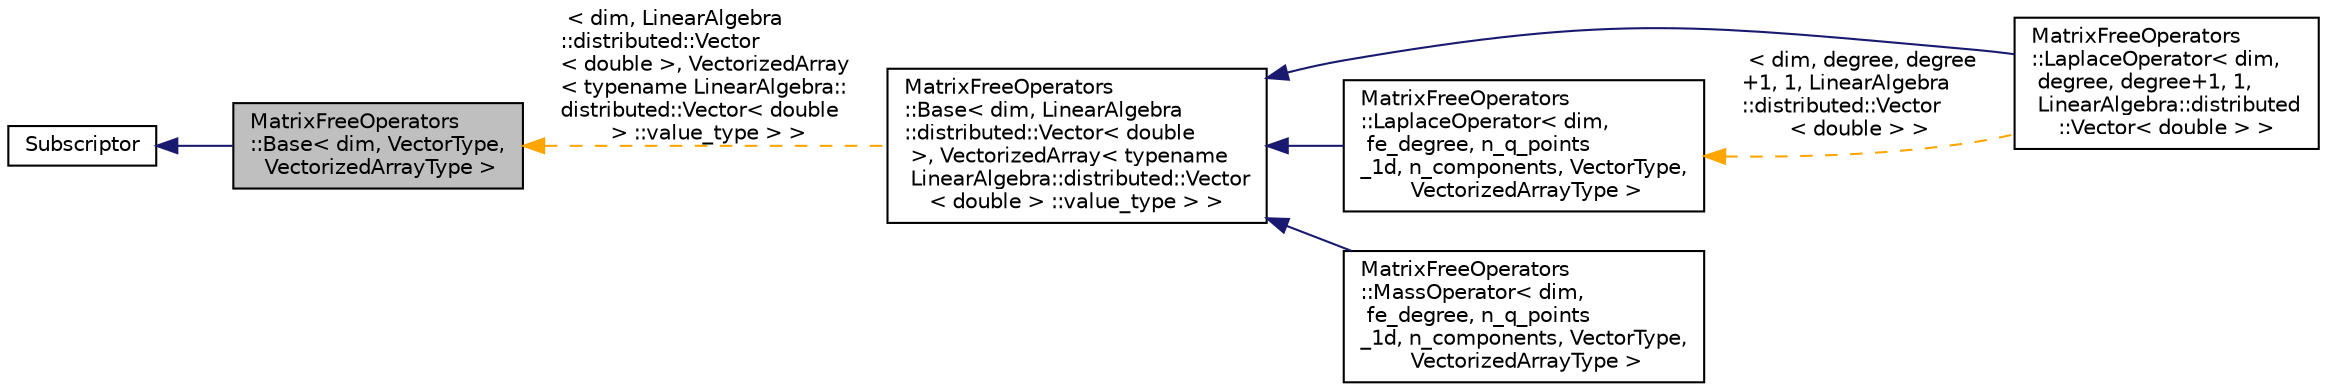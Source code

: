 digraph "MatrixFreeOperators::Base&lt; dim, VectorType, VectorizedArrayType &gt;"
{
 // LATEX_PDF_SIZE
  edge [fontname="Helvetica",fontsize="10",labelfontname="Helvetica",labelfontsize="10"];
  node [fontname="Helvetica",fontsize="10",shape=record];
  rankdir="LR";
  Node1 [label="MatrixFreeOperators\l::Base\< dim, VectorType,\l VectorizedArrayType \>",height=0.2,width=0.4,color="black", fillcolor="grey75", style="filled", fontcolor="black",tooltip=" "];
  Node2 -> Node1 [dir="back",color="midnightblue",fontsize="10",style="solid",fontname="Helvetica"];
  Node2 [label="Subscriptor",height=0.2,width=0.4,color="black", fillcolor="white", style="filled",URL="$classSubscriptor.html",tooltip=" "];
  Node1 -> Node3 [dir="back",color="orange",fontsize="10",style="dashed",label=" \< dim, LinearAlgebra\l::distributed::Vector\l\< double \>, VectorizedArray\l\< typename LinearAlgebra::\ldistributed::Vector\< double\l \> ::value_type \> \>" ,fontname="Helvetica"];
  Node3 [label="MatrixFreeOperators\l::Base\< dim, LinearAlgebra\l::distributed::Vector\< double\l \>, VectorizedArray\< typename\l LinearAlgebra::distributed::Vector\l\< double \> ::value_type \> \>",height=0.2,width=0.4,color="black", fillcolor="white", style="filled",URL="$classMatrixFreeOperators_1_1Base.html",tooltip=" "];
  Node3 -> Node4 [dir="back",color="midnightblue",fontsize="10",style="solid",fontname="Helvetica"];
  Node4 [label="MatrixFreeOperators\l::LaplaceOperator\< dim,\l degree, degree+1, 1,\l LinearAlgebra::distributed\l::Vector\< double \> \>",height=0.2,width=0.4,color="black", fillcolor="white", style="filled",URL="$classMatrixFreeOperators_1_1LaplaceOperator.html",tooltip=" "];
  Node3 -> Node5 [dir="back",color="midnightblue",fontsize="10",style="solid",fontname="Helvetica"];
  Node5 [label="MatrixFreeOperators\l::LaplaceOperator\< dim,\l fe_degree, n_q_points\l_1d, n_components, VectorType,\l VectorizedArrayType \>",height=0.2,width=0.4,color="black", fillcolor="white", style="filled",URL="$classMatrixFreeOperators_1_1LaplaceOperator.html",tooltip=" "];
  Node5 -> Node4 [dir="back",color="orange",fontsize="10",style="dashed",label=" \< dim, degree, degree\l+1, 1, LinearAlgebra\l::distributed::Vector\l\< double \> \>" ,fontname="Helvetica"];
  Node3 -> Node6 [dir="back",color="midnightblue",fontsize="10",style="solid",fontname="Helvetica"];
  Node6 [label="MatrixFreeOperators\l::MassOperator\< dim,\l fe_degree, n_q_points\l_1d, n_components, VectorType,\l VectorizedArrayType \>",height=0.2,width=0.4,color="black", fillcolor="white", style="filled",URL="$classMatrixFreeOperators_1_1MassOperator.html",tooltip=" "];
}
